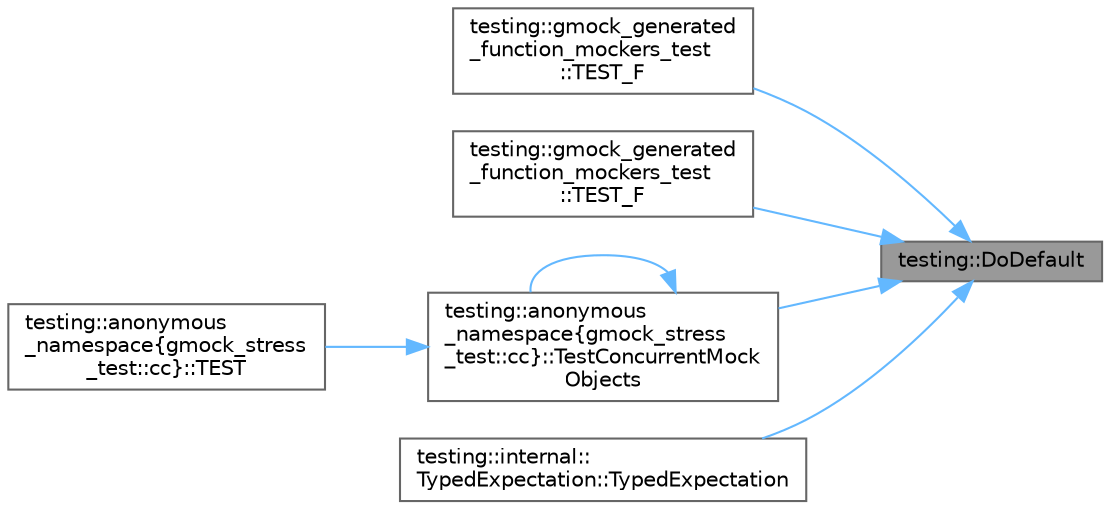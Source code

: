 digraph "testing::DoDefault"
{
 // LATEX_PDF_SIZE
  bgcolor="transparent";
  edge [fontname=Helvetica,fontsize=10,labelfontname=Helvetica,labelfontsize=10];
  node [fontname=Helvetica,fontsize=10,shape=box,height=0.2,width=0.4];
  rankdir="RL";
  Node1 [id="Node000001",label="testing::DoDefault",height=0.2,width=0.4,color="gray40", fillcolor="grey60", style="filled", fontcolor="black",tooltip=" "];
  Node1 -> Node2 [id="edge1_Node000001_Node000002",dir="back",color="steelblue1",style="solid",tooltip=" "];
  Node2 [id="Node000002",label="testing::gmock_generated\l_function_mockers_test\l::TEST_F",height=0.2,width=0.4,color="grey40", fillcolor="white", style="filled",URL="$namespacetesting_1_1gmock__generated__function__mockers__test.html#a957ee1afed65097f1c25790f266ec91e",tooltip=" "];
  Node1 -> Node3 [id="edge2_Node000001_Node000003",dir="back",color="steelblue1",style="solid",tooltip=" "];
  Node3 [id="Node000003",label="testing::gmock_generated\l_function_mockers_test\l::TEST_F",height=0.2,width=0.4,color="grey40", fillcolor="white", style="filled",URL="$namespacetesting_1_1gmock__generated__function__mockers__test.html#a0a1348d6814b9bc02ad5b2ac46361ac0",tooltip=" "];
  Node1 -> Node4 [id="edge3_Node000001_Node000004",dir="back",color="steelblue1",style="solid",tooltip=" "];
  Node4 [id="Node000004",label="testing::anonymous\l_namespace\{gmock_stress\l_test::cc\}::TestConcurrentMock\lObjects",height=0.2,width=0.4,color="grey40", fillcolor="white", style="filled",URL="$namespacetesting_1_1anonymous__namespace_02gmock__stress__test_8cc_03.html#a221fa26c90939d7af5923adcfc5aebce",tooltip=" "];
  Node4 -> Node5 [id="edge4_Node000004_Node000005",dir="back",color="steelblue1",style="solid",tooltip=" "];
  Node5 [id="Node000005",label="testing::anonymous\l_namespace\{gmock_stress\l_test::cc\}::TEST",height=0.2,width=0.4,color="grey40", fillcolor="white", style="filled",URL="$namespacetesting_1_1anonymous__namespace_02gmock__stress__test_8cc_03.html#a779cca0333f45e227c11e9a9bcb412a2",tooltip=" "];
  Node4 -> Node4 [id="edge5_Node000004_Node000004",dir="back",color="steelblue1",style="solid",tooltip=" "];
  Node1 -> Node6 [id="edge6_Node000001_Node000006",dir="back",color="steelblue1",style="solid",tooltip=" "];
  Node6 [id="Node000006",label="testing::internal::\lTypedExpectation::TypedExpectation",height=0.2,width=0.4,color="grey40", fillcolor="white", style="filled",URL="$classtesting_1_1internal_1_1_typed_expectation.html#a3162b6f7d009ec4ed4a3c8f53c2a74c9",tooltip=" "];
}
